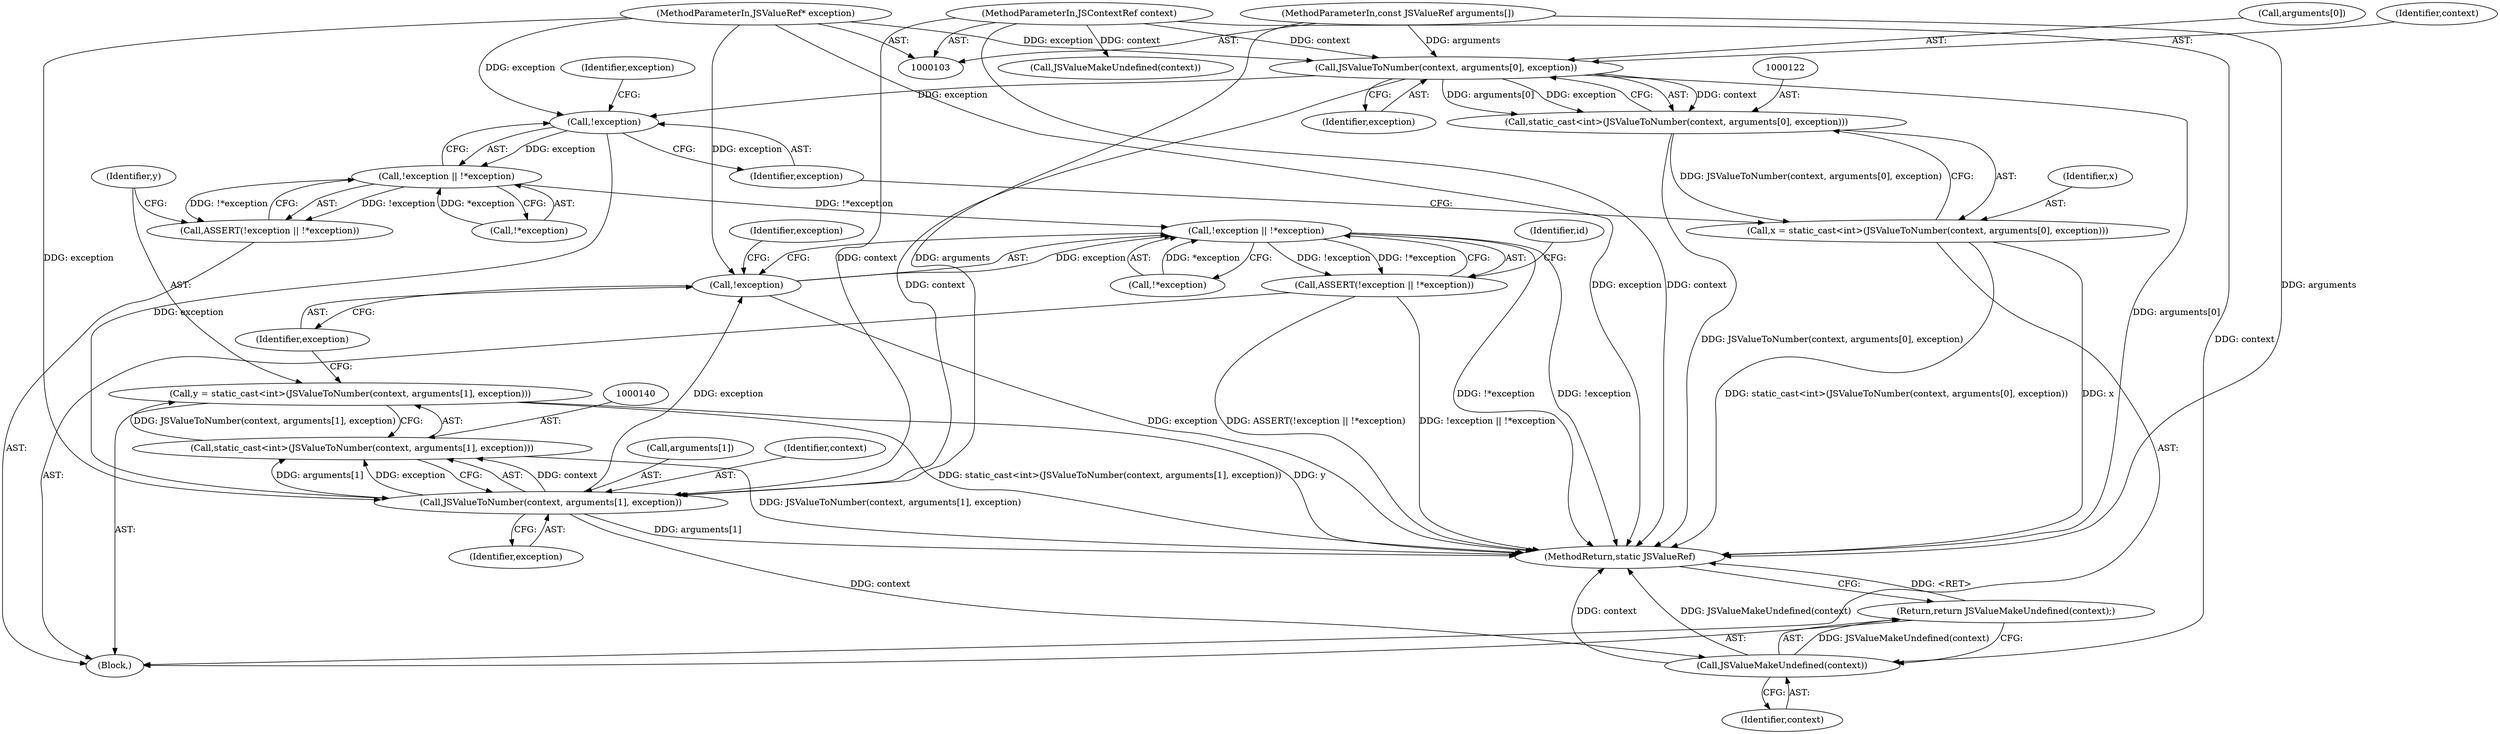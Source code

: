 digraph "0_Chrome_d345af9ed62ee5f431be327967f41c3cc3fe936a_7@pointer" {
"1000123" [label="(Call,JSValueToNumber(context, arguments[0], exception))"];
"1000104" [label="(MethodParameterIn,JSContextRef context)"];
"1000108" [label="(MethodParameterIn,const JSValueRef arguments[])"];
"1000109" [label="(MethodParameterIn,JSValueRef* exception)"];
"1000121" [label="(Call,static_cast<int>(JSValueToNumber(context, arguments[0], exception)))"];
"1000119" [label="(Call,x = static_cast<int>(JSValueToNumber(context, arguments[0], exception)))"];
"1000131" [label="(Call,!exception)"];
"1000130" [label="(Call,!exception || !*exception)"];
"1000129" [label="(Call,ASSERT(!exception || !*exception))"];
"1000148" [label="(Call,!exception || !*exception)"];
"1000147" [label="(Call,ASSERT(!exception || !*exception))"];
"1000141" [label="(Call,JSValueToNumber(context, arguments[1], exception))"];
"1000139" [label="(Call,static_cast<int>(JSValueToNumber(context, arguments[1], exception)))"];
"1000137" [label="(Call,y = static_cast<int>(JSValueToNumber(context, arguments[1], exception)))"];
"1000149" [label="(Call,!exception)"];
"1000171" [label="(Call,JSValueMakeUndefined(context))"];
"1000170" [label="(Return,return JSValueMakeUndefined(context);)"];
"1000109" [label="(MethodParameterIn,JSValueRef* exception)"];
"1000151" [label="(Call,!*exception)"];
"1000150" [label="(Identifier,exception)"];
"1000143" [label="(Call,arguments[1])"];
"1000141" [label="(Call,JSValueToNumber(context, arguments[1], exception))"];
"1000142" [label="(Identifier,context)"];
"1000116" [label="(Call,JSValueMakeUndefined(context))"];
"1000119" [label="(Call,x = static_cast<int>(JSValueToNumber(context, arguments[0], exception)))"];
"1000128" [label="(Identifier,exception)"];
"1000133" [label="(Call,!*exception)"];
"1000121" [label="(Call,static_cast<int>(JSValueToNumber(context, arguments[0], exception)))"];
"1000139" [label="(Call,static_cast<int>(JSValueToNumber(context, arguments[1], exception)))"];
"1000110" [label="(Block,)"];
"1000131" [label="(Call,!exception)"];
"1000120" [label="(Identifier,x)"];
"1000153" [label="(Identifier,exception)"];
"1000130" [label="(Call,!exception || !*exception)"];
"1000135" [label="(Identifier,exception)"];
"1000137" [label="(Call,y = static_cast<int>(JSValueToNumber(context, arguments[1], exception)))"];
"1000171" [label="(Call,JSValueMakeUndefined(context))"];
"1000125" [label="(Call,arguments[0])"];
"1000156" [label="(Identifier,id)"];
"1000173" [label="(MethodReturn,static JSValueRef)"];
"1000104" [label="(MethodParameterIn,JSContextRef context)"];
"1000147" [label="(Call,ASSERT(!exception || !*exception))"];
"1000138" [label="(Identifier,y)"];
"1000170" [label="(Return,return JSValueMakeUndefined(context);)"];
"1000123" [label="(Call,JSValueToNumber(context, arguments[0], exception))"];
"1000108" [label="(MethodParameterIn,const JSValueRef arguments[])"];
"1000149" [label="(Call,!exception)"];
"1000124" [label="(Identifier,context)"];
"1000129" [label="(Call,ASSERT(!exception || !*exception))"];
"1000146" [label="(Identifier,exception)"];
"1000148" [label="(Call,!exception || !*exception)"];
"1000132" [label="(Identifier,exception)"];
"1000172" [label="(Identifier,context)"];
"1000123" -> "1000121"  [label="AST: "];
"1000123" -> "1000128"  [label="CFG: "];
"1000124" -> "1000123"  [label="AST: "];
"1000125" -> "1000123"  [label="AST: "];
"1000128" -> "1000123"  [label="AST: "];
"1000121" -> "1000123"  [label="CFG: "];
"1000123" -> "1000173"  [label="DDG: arguments[0]"];
"1000123" -> "1000121"  [label="DDG: context"];
"1000123" -> "1000121"  [label="DDG: arguments[0]"];
"1000123" -> "1000121"  [label="DDG: exception"];
"1000104" -> "1000123"  [label="DDG: context"];
"1000108" -> "1000123"  [label="DDG: arguments"];
"1000109" -> "1000123"  [label="DDG: exception"];
"1000123" -> "1000131"  [label="DDG: exception"];
"1000123" -> "1000141"  [label="DDG: context"];
"1000104" -> "1000103"  [label="AST: "];
"1000104" -> "1000173"  [label="DDG: context"];
"1000104" -> "1000116"  [label="DDG: context"];
"1000104" -> "1000141"  [label="DDG: context"];
"1000104" -> "1000171"  [label="DDG: context"];
"1000108" -> "1000103"  [label="AST: "];
"1000108" -> "1000173"  [label="DDG: arguments"];
"1000108" -> "1000141"  [label="DDG: arguments"];
"1000109" -> "1000103"  [label="AST: "];
"1000109" -> "1000173"  [label="DDG: exception"];
"1000109" -> "1000131"  [label="DDG: exception"];
"1000109" -> "1000141"  [label="DDG: exception"];
"1000109" -> "1000149"  [label="DDG: exception"];
"1000121" -> "1000119"  [label="AST: "];
"1000122" -> "1000121"  [label="AST: "];
"1000119" -> "1000121"  [label="CFG: "];
"1000121" -> "1000173"  [label="DDG: JSValueToNumber(context, arguments[0], exception)"];
"1000121" -> "1000119"  [label="DDG: JSValueToNumber(context, arguments[0], exception)"];
"1000119" -> "1000110"  [label="AST: "];
"1000120" -> "1000119"  [label="AST: "];
"1000132" -> "1000119"  [label="CFG: "];
"1000119" -> "1000173"  [label="DDG: static_cast<int>(JSValueToNumber(context, arguments[0], exception))"];
"1000119" -> "1000173"  [label="DDG: x"];
"1000131" -> "1000130"  [label="AST: "];
"1000131" -> "1000132"  [label="CFG: "];
"1000132" -> "1000131"  [label="AST: "];
"1000135" -> "1000131"  [label="CFG: "];
"1000130" -> "1000131"  [label="CFG: "];
"1000131" -> "1000130"  [label="DDG: exception"];
"1000131" -> "1000141"  [label="DDG: exception"];
"1000130" -> "1000129"  [label="AST: "];
"1000130" -> "1000133"  [label="CFG: "];
"1000133" -> "1000130"  [label="AST: "];
"1000129" -> "1000130"  [label="CFG: "];
"1000130" -> "1000129"  [label="DDG: !exception"];
"1000130" -> "1000129"  [label="DDG: !*exception"];
"1000133" -> "1000130"  [label="DDG: *exception"];
"1000130" -> "1000148"  [label="DDG: !*exception"];
"1000129" -> "1000110"  [label="AST: "];
"1000138" -> "1000129"  [label="CFG: "];
"1000148" -> "1000147"  [label="AST: "];
"1000148" -> "1000149"  [label="CFG: "];
"1000148" -> "1000151"  [label="CFG: "];
"1000149" -> "1000148"  [label="AST: "];
"1000151" -> "1000148"  [label="AST: "];
"1000147" -> "1000148"  [label="CFG: "];
"1000148" -> "1000173"  [label="DDG: !*exception"];
"1000148" -> "1000173"  [label="DDG: !exception"];
"1000148" -> "1000147"  [label="DDG: !exception"];
"1000148" -> "1000147"  [label="DDG: !*exception"];
"1000149" -> "1000148"  [label="DDG: exception"];
"1000151" -> "1000148"  [label="DDG: *exception"];
"1000147" -> "1000110"  [label="AST: "];
"1000156" -> "1000147"  [label="CFG: "];
"1000147" -> "1000173"  [label="DDG: !exception || !*exception"];
"1000147" -> "1000173"  [label="DDG: ASSERT(!exception || !*exception)"];
"1000141" -> "1000139"  [label="AST: "];
"1000141" -> "1000146"  [label="CFG: "];
"1000142" -> "1000141"  [label="AST: "];
"1000143" -> "1000141"  [label="AST: "];
"1000146" -> "1000141"  [label="AST: "];
"1000139" -> "1000141"  [label="CFG: "];
"1000141" -> "1000173"  [label="DDG: arguments[1]"];
"1000141" -> "1000139"  [label="DDG: context"];
"1000141" -> "1000139"  [label="DDG: arguments[1]"];
"1000141" -> "1000139"  [label="DDG: exception"];
"1000141" -> "1000149"  [label="DDG: exception"];
"1000141" -> "1000171"  [label="DDG: context"];
"1000139" -> "1000137"  [label="AST: "];
"1000140" -> "1000139"  [label="AST: "];
"1000137" -> "1000139"  [label="CFG: "];
"1000139" -> "1000173"  [label="DDG: JSValueToNumber(context, arguments[1], exception)"];
"1000139" -> "1000137"  [label="DDG: JSValueToNumber(context, arguments[1], exception)"];
"1000137" -> "1000110"  [label="AST: "];
"1000138" -> "1000137"  [label="AST: "];
"1000150" -> "1000137"  [label="CFG: "];
"1000137" -> "1000173"  [label="DDG: static_cast<int>(JSValueToNumber(context, arguments[1], exception))"];
"1000137" -> "1000173"  [label="DDG: y"];
"1000149" -> "1000150"  [label="CFG: "];
"1000150" -> "1000149"  [label="AST: "];
"1000153" -> "1000149"  [label="CFG: "];
"1000149" -> "1000173"  [label="DDG: exception"];
"1000171" -> "1000170"  [label="AST: "];
"1000171" -> "1000172"  [label="CFG: "];
"1000172" -> "1000171"  [label="AST: "];
"1000170" -> "1000171"  [label="CFG: "];
"1000171" -> "1000173"  [label="DDG: context"];
"1000171" -> "1000173"  [label="DDG: JSValueMakeUndefined(context)"];
"1000171" -> "1000170"  [label="DDG: JSValueMakeUndefined(context)"];
"1000170" -> "1000110"  [label="AST: "];
"1000173" -> "1000170"  [label="CFG: "];
"1000170" -> "1000173"  [label="DDG: <RET>"];
}
